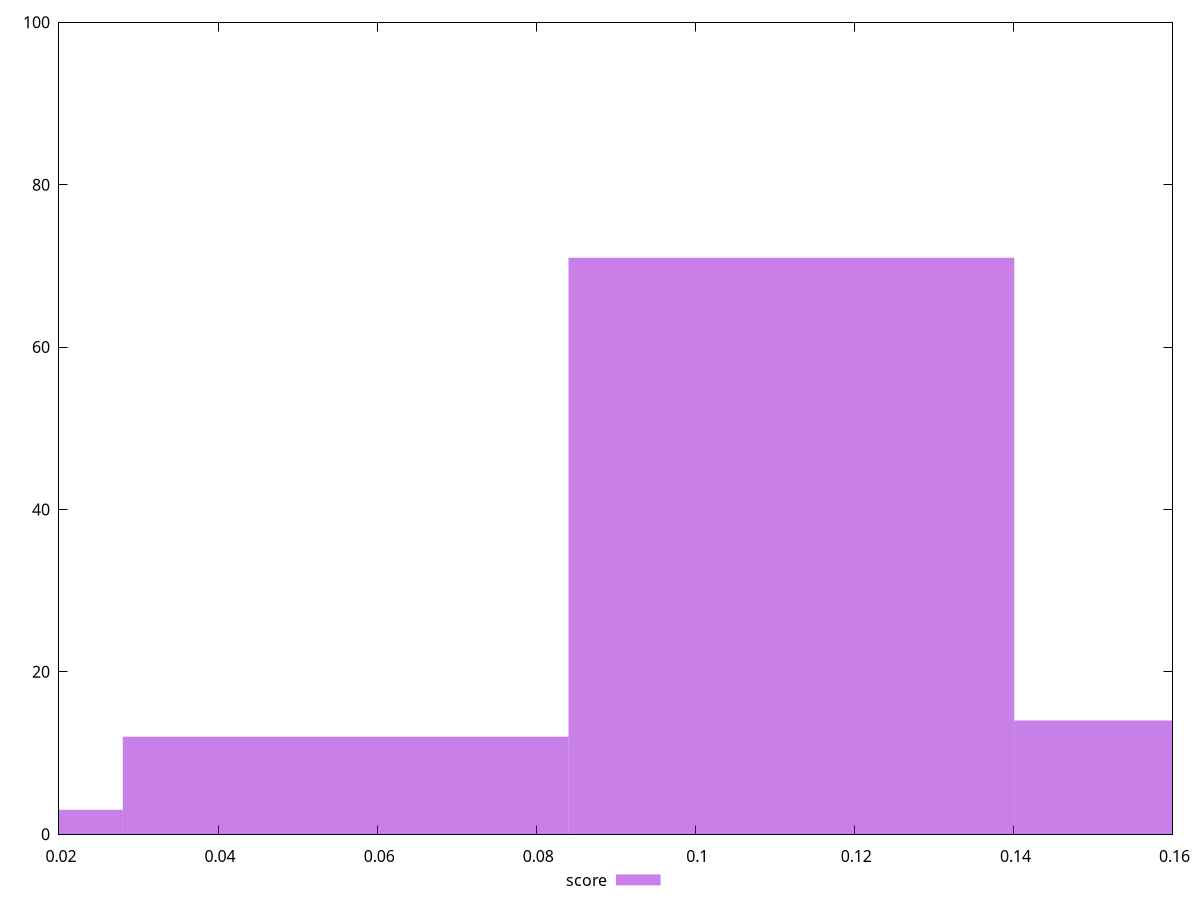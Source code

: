 reset

$score <<EOF
0.1120819807905653 71
0.05604099039528265 12
0 3
0.16812297118584796 14
EOF

set key outside below
set boxwidth 0.05604099039528265
set xrange [0.02:0.16]
set yrange [0:100]
set trange [0:100]
set style fill transparent solid 0.5 noborder
set terminal svg size 640, 490 enhanced background rgb 'white'
set output "report_00009_2021-02-08T22-37-41.559Z/max-potential-fid/samples/pages+cached/score/histogram.svg"

plot $score title "score" with boxes

reset
